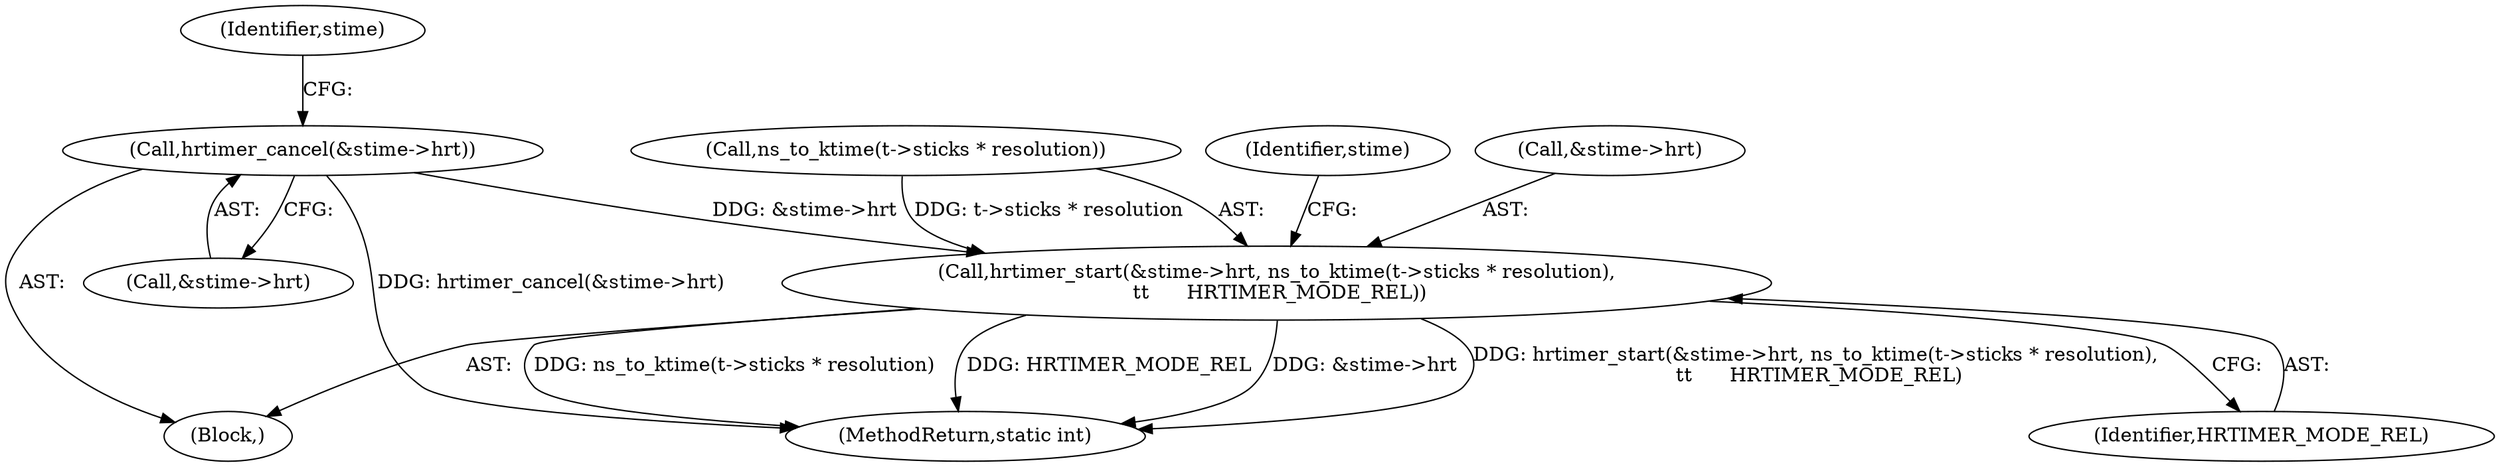digraph "1_linux_2ba1fe7a06d3624f9a7586d672b55f08f7c670f3@pointer" {
"1000115" [label="(Call,hrtimer_cancel(&stime->hrt))"];
"1000120" [label="(Call,hrtimer_start(&stime->hrt, ns_to_ktime(t->sticks * resolution),\n \t\t      HRTIMER_MODE_REL))"];
"1000116" [label="(Call,&stime->hrt)"];
"1000120" [label="(Call,hrtimer_start(&stime->hrt, ns_to_ktime(t->sticks * resolution),\n \t\t      HRTIMER_MODE_REL))"];
"1000131" [label="(Identifier,HRTIMER_MODE_REL)"];
"1000115" [label="(Call,hrtimer_cancel(&stime->hrt))"];
"1000121" [label="(Call,&stime->hrt)"];
"1000125" [label="(Call,ns_to_ktime(t->sticks * resolution))"];
"1000102" [label="(Block,)"];
"1000140" [label="(MethodReturn,static int)"];
"1000135" [label="(Identifier,stime)"];
"1000123" [label="(Identifier,stime)"];
"1000115" -> "1000102"  [label="AST: "];
"1000115" -> "1000116"  [label="CFG: "];
"1000116" -> "1000115"  [label="AST: "];
"1000123" -> "1000115"  [label="CFG: "];
"1000115" -> "1000140"  [label="DDG: hrtimer_cancel(&stime->hrt)"];
"1000115" -> "1000120"  [label="DDG: &stime->hrt"];
"1000120" -> "1000102"  [label="AST: "];
"1000120" -> "1000131"  [label="CFG: "];
"1000121" -> "1000120"  [label="AST: "];
"1000125" -> "1000120"  [label="AST: "];
"1000131" -> "1000120"  [label="AST: "];
"1000135" -> "1000120"  [label="CFG: "];
"1000120" -> "1000140"  [label="DDG: ns_to_ktime(t->sticks * resolution)"];
"1000120" -> "1000140"  [label="DDG: HRTIMER_MODE_REL"];
"1000120" -> "1000140"  [label="DDG: &stime->hrt"];
"1000120" -> "1000140"  [label="DDG: hrtimer_start(&stime->hrt, ns_to_ktime(t->sticks * resolution),\n \t\t      HRTIMER_MODE_REL)"];
"1000125" -> "1000120"  [label="DDG: t->sticks * resolution"];
}
